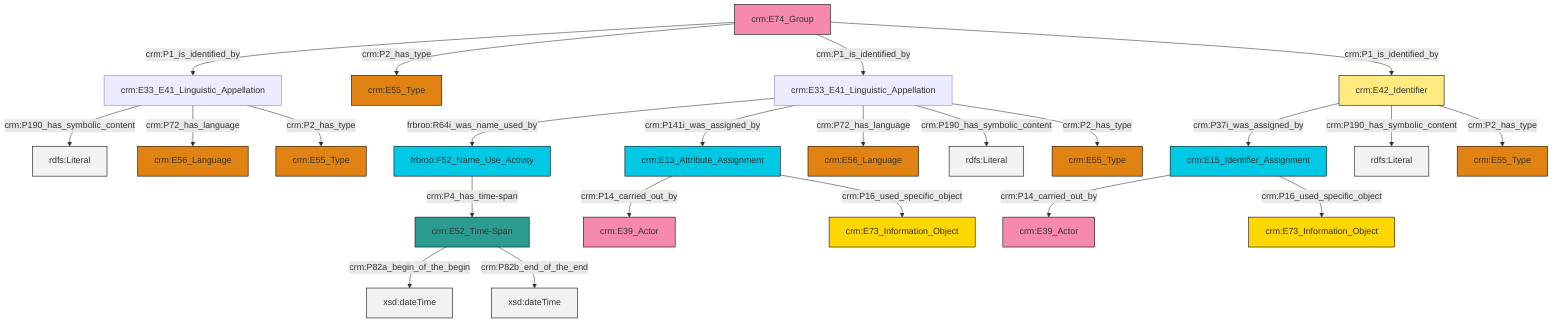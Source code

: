 graph TD
classDef Literal fill:#f2f2f2,stroke:#000000;
classDef CRM_Entity fill:#FFFFFF,stroke:#000000;
classDef Temporal_Entity fill:#00C9E6, stroke:#000000;
classDef Type fill:#E18312, stroke:#000000;
classDef Time-Span fill:#2C9C91, stroke:#000000;
classDef Appellation fill:#FFEB7F, stroke:#000000;
classDef Place fill:#008836, stroke:#000000;
classDef Persistent_Item fill:#B266B2, stroke:#000000;
classDef Conceptual_Object fill:#FFD700, stroke:#000000;
classDef Physical_Thing fill:#D2B48C, stroke:#000000;
classDef Actor fill:#f58aad, stroke:#000000;
classDef PC_Classes fill:#4ce600, stroke:#000000;
classDef Multi fill:#cccccc,stroke:#000000;

2["crm:E52_Time-Span"]:::Time-Span -->|crm:P82a_begin_of_the_begin| 3[xsd:dateTime]:::Literal
9["crm:E33_E41_Linguistic_Appellation"]:::Default -->|frbroo:R64i_was_name_used_by| 10["frbroo:F52_Name_Use_Activity"]:::Temporal_Entity
13["crm:E33_E41_Linguistic_Appellation"]:::Default -->|crm:P190_has_symbolic_content| 14[rdfs:Literal]:::Literal
15["crm:E13_Attribute_Assignment"]:::Temporal_Entity -->|crm:P14_carried_out_by| 16["crm:E39_Actor"]:::Actor
17["crm:E74_Group"]:::Actor -->|crm:P1_is_identified_by| 13["crm:E33_E41_Linguistic_Appellation"]:::Default
17["crm:E74_Group"]:::Actor -->|crm:P2_has_type| 18["crm:E55_Type"]:::Type
17["crm:E74_Group"]:::Actor -->|crm:P1_is_identified_by| 9["crm:E33_E41_Linguistic_Appellation"]:::Default
10["frbroo:F52_Name_Use_Activity"]:::Temporal_Entity -->|crm:P4_has_time-span| 2["crm:E52_Time-Span"]:::Time-Span
13["crm:E33_E41_Linguistic_Appellation"]:::Default -->|crm:P72_has_language| 28["crm:E56_Language"]:::Type
9["crm:E33_E41_Linguistic_Appellation"]:::Default -->|crm:P141i_was_assigned_by| 15["crm:E13_Attribute_Assignment"]:::Temporal_Entity
7["crm:E15_Identifier_Assignment"]:::Temporal_Entity -->|crm:P14_carried_out_by| 30["crm:E39_Actor"]:::Actor
13["crm:E33_E41_Linguistic_Appellation"]:::Default -->|crm:P2_has_type| 4["crm:E55_Type"]:::Type
0["crm:E42_Identifier"]:::Appellation -->|crm:P37i_was_assigned_by| 7["crm:E15_Identifier_Assignment"]:::Temporal_Entity
0["crm:E42_Identifier"]:::Appellation -->|crm:P190_has_symbolic_content| 32[rdfs:Literal]:::Literal
9["crm:E33_E41_Linguistic_Appellation"]:::Default -->|crm:P72_has_language| 34["crm:E56_Language"]:::Type
0["crm:E42_Identifier"]:::Appellation -->|crm:P2_has_type| 35["crm:E55_Type"]:::Type
9["crm:E33_E41_Linguistic_Appellation"]:::Default -->|crm:P190_has_symbolic_content| 37[rdfs:Literal]:::Literal
2["crm:E52_Time-Span"]:::Time-Span -->|crm:P82b_end_of_the_end| 38[xsd:dateTime]:::Literal
17["crm:E74_Group"]:::Actor -->|crm:P1_is_identified_by| 0["crm:E42_Identifier"]:::Appellation
9["crm:E33_E41_Linguistic_Appellation"]:::Default -->|crm:P2_has_type| 11["crm:E55_Type"]:::Type
7["crm:E15_Identifier_Assignment"]:::Temporal_Entity -->|crm:P16_used_specific_object| 23["crm:E73_Information_Object"]:::Conceptual_Object
15["crm:E13_Attribute_Assignment"]:::Temporal_Entity -->|crm:P16_used_specific_object| 25["crm:E73_Information_Object"]:::Conceptual_Object